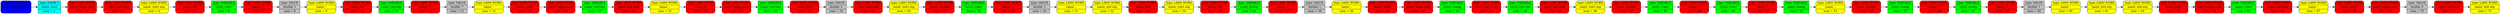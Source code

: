 digraph {
rankdir=LR;
node [ shape=record ];
node_0[label = "type: LANG WORD | name: void function   | num = 0", style = "rounded, filled", fillcolor = "blue"];
node_1[label = "type: NAME F | name: main | num = 1", style = "filled", fillcolor = "cyan"];
node_0 -> node_1;
node_2[label = "type: LANG WORD | name: begin cond   | num = 2", style = "rounded, filled", fillcolor = "red"];
node_1 -> node_2;
node_3[label = "type: LANG WORD | name: end cond   | num = 3", style = "rounded, filled", fillcolor = "red"];
node_2 -> node_3;
node_4[label = "type: LANG WORD | name: start exp   | num = 4", style = "rounded, filled", fillcolor = "yellow"];
node_3 -> node_4;
node_5[label = "type: LANG WORD | name: var   | num = 5", style = "rounded, filled", fillcolor = "red"];
node_4 -> node_5;
node_6[label = "type: VARIABLE | name: ответ | num = 6", style = "filled", fillcolor = "green"];
node_5 -> node_6;
node_7[label = "type: LANG WORD | name: =   | num = 7", style = "rounded, filled", fillcolor = "red"];
node_6 -> node_7;
node_8[label = "type: VALUE | double: 1 | num = 8", style = "filled", fillcolor = "grey"];
node_7 -> node_8;
node_9[label = "type: LANG WORD | name: ;   | num = 9", style = "rounded, filled", fillcolor = "yellow"];
node_8 -> node_9;
node_10[label = "type: LANG WORD | name: var   | num = 10", style = "rounded, filled", fillcolor = "red"];
node_9 -> node_10;
node_11[label = "type: VARIABLE | name: счетчик | num = 11", style = "filled", fillcolor = "green"];
node_10 -> node_11;
node_12[label = "type: LANG WORD | name: =   | num = 12", style = "rounded, filled", fillcolor = "red"];
node_11 -> node_12;
node_13[label = "type: VALUE | double: 7 | num = 13", style = "filled", fillcolor = "grey"];
node_12 -> node_13;
node_14[label = "type: LANG WORD | name: ;   | num = 14", style = "rounded, filled", fillcolor = "yellow"];
node_13 -> node_14;
node_15[label = "type: LANG WORD | name: scanf   | num = 15", style = "rounded, filled", fillcolor = "red"];
node_14 -> node_15;
node_16[label = "type: LANG WORD | name: begin cond   | num = 16", style = "rounded, filled", fillcolor = "red"];
node_15 -> node_16;
node_17[label = "type: VARIABLE | name: счетчик | num = 17", style = "filled", fillcolor = "green"];
node_16 -> node_17;
node_18[label = "type: LANG WORD | name: end cond   | num = 18", style = "rounded, filled", fillcolor = "red"];
node_17 -> node_18;
node_19[label = "type: LANG WORD | name: ;   | num = 19", style = "rounded, filled", fillcolor = "yellow"];
node_18 -> node_19;
node_20[label = "type: LANG WORD | name: if   | num = 20", style = "rounded, filled", fillcolor = "red"];
node_19 -> node_20;
node_21[label = "type: LANG WORD | name: begin cond   | num = 21", style = "rounded, filled", fillcolor = "red"];
node_20 -> node_21;
node_22[label = "type: VARIABLE | name: счетчик | num = 22", style = "filled", fillcolor = "green"];
node_21 -> node_22;
node_23[label = "type: LANG WORD | name: less   | num = 23", style = "rounded, filled", fillcolor = "red"];
node_22 -> node_23;
node_24[label = "type: VALUE | double: 2 | num = 24", style = "filled", fillcolor = "grey"];
node_23 -> node_24;
node_25[label = "type: LANG WORD | name: end cond   | num = 25", style = "rounded, filled", fillcolor = "red"];
node_24 -> node_25;
node_26[label = "type: LANG WORD | name: start exp   | num = 26", style = "rounded, filled", fillcolor = "yellow"];
node_25 -> node_26;
node_27[label = "type: LANG WORD | name: revalue   | num = 27", style = "rounded, filled", fillcolor = "red"];
node_26 -> node_27;
node_28[label = "type: VARIABLE | name: ответ | num = 28", style = "filled", fillcolor = "green"];
node_27 -> node_28;
node_29[label = "type: LANG WORD | name: =   | num = 29", style = "rounded, filled", fillcolor = "red"];
node_28 -> node_29;
node_30[label = "type: VALUE | double: 1 | num = 30", style = "filled", fillcolor = "grey"];
node_29 -> node_30;
node_31[label = "type: LANG WORD | name: ;   | num = 31", style = "rounded, filled", fillcolor = "yellow"];
node_30 -> node_31;
node_32[label = "type: LANG WORD | name: end exp   | num = 32", style = "rounded, filled", fillcolor = "yellow"];
node_31 -> node_32;
node_33[label = "type: LANG WORD | name: else   | num = 33", style = "rounded, filled", fillcolor = "red"];
node_32 -> node_33;
node_34[label = "type: LANG WORD | name: start exp   | num = 34", style = "rounded, filled", fillcolor = "yellow"];
node_33 -> node_34;
node_35[label = "type: LANG WORD | name: var   | num = 35", style = "rounded, filled", fillcolor = "red"];
node_34 -> node_35;
node_36[label = "type: VARIABLE | name: номер | num = 36", style = "filled", fillcolor = "green"];
node_35 -> node_36;
node_37[label = "type: LANG WORD | name: =   | num = 37", style = "rounded, filled", fillcolor = "red"];
node_36 -> node_37;
node_38[label = "type: VALUE | double: 1 | num = 38", style = "filled", fillcolor = "grey"];
node_37 -> node_38;
node_39[label = "type: LANG WORD | name: ;   | num = 39", style = "rounded, filled", fillcolor = "yellow"];
node_38 -> node_39;
node_40[label = "type: LANG WORD | name: while   | num = 40", style = "rounded, filled", fillcolor = "red"];
node_39 -> node_40;
node_41[label = "type: LANG WORD | name: begin cond   | num = 41", style = "rounded, filled", fillcolor = "red"];
node_40 -> node_41;
node_42[label = "type: VARIABLE | name: номер | num = 42", style = "filled", fillcolor = "green"];
node_41 -> node_42;
node_43[label = "type: LANG WORD | name: less or eq   | num = 43", style = "rounded, filled", fillcolor = "red"];
node_42 -> node_43;
node_44[label = "type: VARIABLE | name: счетчик | num = 44", style = "filled", fillcolor = "green"];
node_43 -> node_44;
node_45[label = "type: LANG WORD | name: end cond   | num = 45", style = "rounded, filled", fillcolor = "red"];
node_44 -> node_45;
node_46[label = "type: LANG WORD | name: start exp   | num = 46", style = "rounded, filled", fillcolor = "yellow"];
node_45 -> node_46;
node_47[label = "type: LANG WORD | name: revalue   | num = 47", style = "rounded, filled", fillcolor = "red"];
node_46 -> node_47;
node_48[label = "type: VARIABLE | name: ответ | num = 48", style = "filled", fillcolor = "green"];
node_47 -> node_48;
node_49[label = "type: LANG WORD | name: =   | num = 49", style = "rounded, filled", fillcolor = "red"];
node_48 -> node_49;
node_50[label = "type: VARIABLE | name: ответ | num = 50", style = "filled", fillcolor = "green"];
node_49 -> node_50;
node_51[label = "type: LANG WORD | name: *   | num = 51", style = "rounded, filled", fillcolor = "red"];
node_50 -> node_51;
node_52[label = "type: VARIABLE | name: номер | num = 52", style = "filled", fillcolor = "green"];
node_51 -> node_52;
node_53[label = "type: LANG WORD | name: ;   | num = 53", style = "rounded, filled", fillcolor = "yellow"];
node_52 -> node_53;
node_54[label = "type: LANG WORD | name: revalue   | num = 54", style = "rounded, filled", fillcolor = "red"];
node_53 -> node_54;
node_55[label = "type: VARIABLE | name: номер | num = 55", style = "filled", fillcolor = "green"];
node_54 -> node_55;
node_56[label = "type: LANG WORD | name: =   | num = 56", style = "rounded, filled", fillcolor = "red"];
node_55 -> node_56;
node_57[label = "type: VARIABLE | name: номер | num = 57", style = "filled", fillcolor = "green"];
node_56 -> node_57;
node_58[label = "type: LANG WORD | name: +   | num = 58", style = "rounded, filled", fillcolor = "red"];
node_57 -> node_58;
node_59[label = "type: VALUE | double: 1 | num = 59", style = "filled", fillcolor = "grey"];
node_58 -> node_59;
node_60[label = "type: LANG WORD | name: ;   | num = 60", style = "rounded, filled", fillcolor = "yellow"];
node_59 -> node_60;
node_61[label = "type: LANG WORD | name: end exp   | num = 61", style = "rounded, filled", fillcolor = "yellow"];
node_60 -> node_61;
node_62[label = "type: LANG WORD | name: end exp   | num = 62", style = "rounded, filled", fillcolor = "yellow"];
node_61 -> node_62;
node_63[label = "type: LANG WORD | name: print   | num = 63", style = "rounded, filled", fillcolor = "red"];
node_62 -> node_63;
node_64[label = "type: LANG WORD | name: begin cond   | num = 64", style = "rounded, filled", fillcolor = "red"];
node_63 -> node_64;
node_65[label = "type: VARIABLE | name: ответ | num = 65", style = "filled", fillcolor = "green"];
node_64 -> node_65;
node_66[label = "type: LANG WORD | name: end cond   | num = 66", style = "rounded, filled", fillcolor = "red"];
node_65 -> node_66;
node_67[label = "type: LANG WORD | name: ;   | num = 67", style = "rounded, filled", fillcolor = "yellow"];
node_66 -> node_67;
node_68[label = "type: LANG WORD | name: return   | num = 68", style = "rounded, filled", fillcolor = "red"];
node_67 -> node_68;
node_69[label = "type: LANG WORD | name: begin cond   | num = 69", style = "rounded, filled", fillcolor = "red"];
node_68 -> node_69;
node_70[label = "type: VALUE | double: 0 | num = 70", style = "filled", fillcolor = "grey"];
node_69 -> node_70;
node_71[label = "type: LANG WORD | name: end cond   | num = 71", style = "rounded, filled", fillcolor = "red"];
node_70 -> node_71;
node_72[label = "type: LANG WORD | name: end exp   | num = 72", style = "rounded, filled", fillcolor = "yellow"];
node_71 -> node_72;
}
